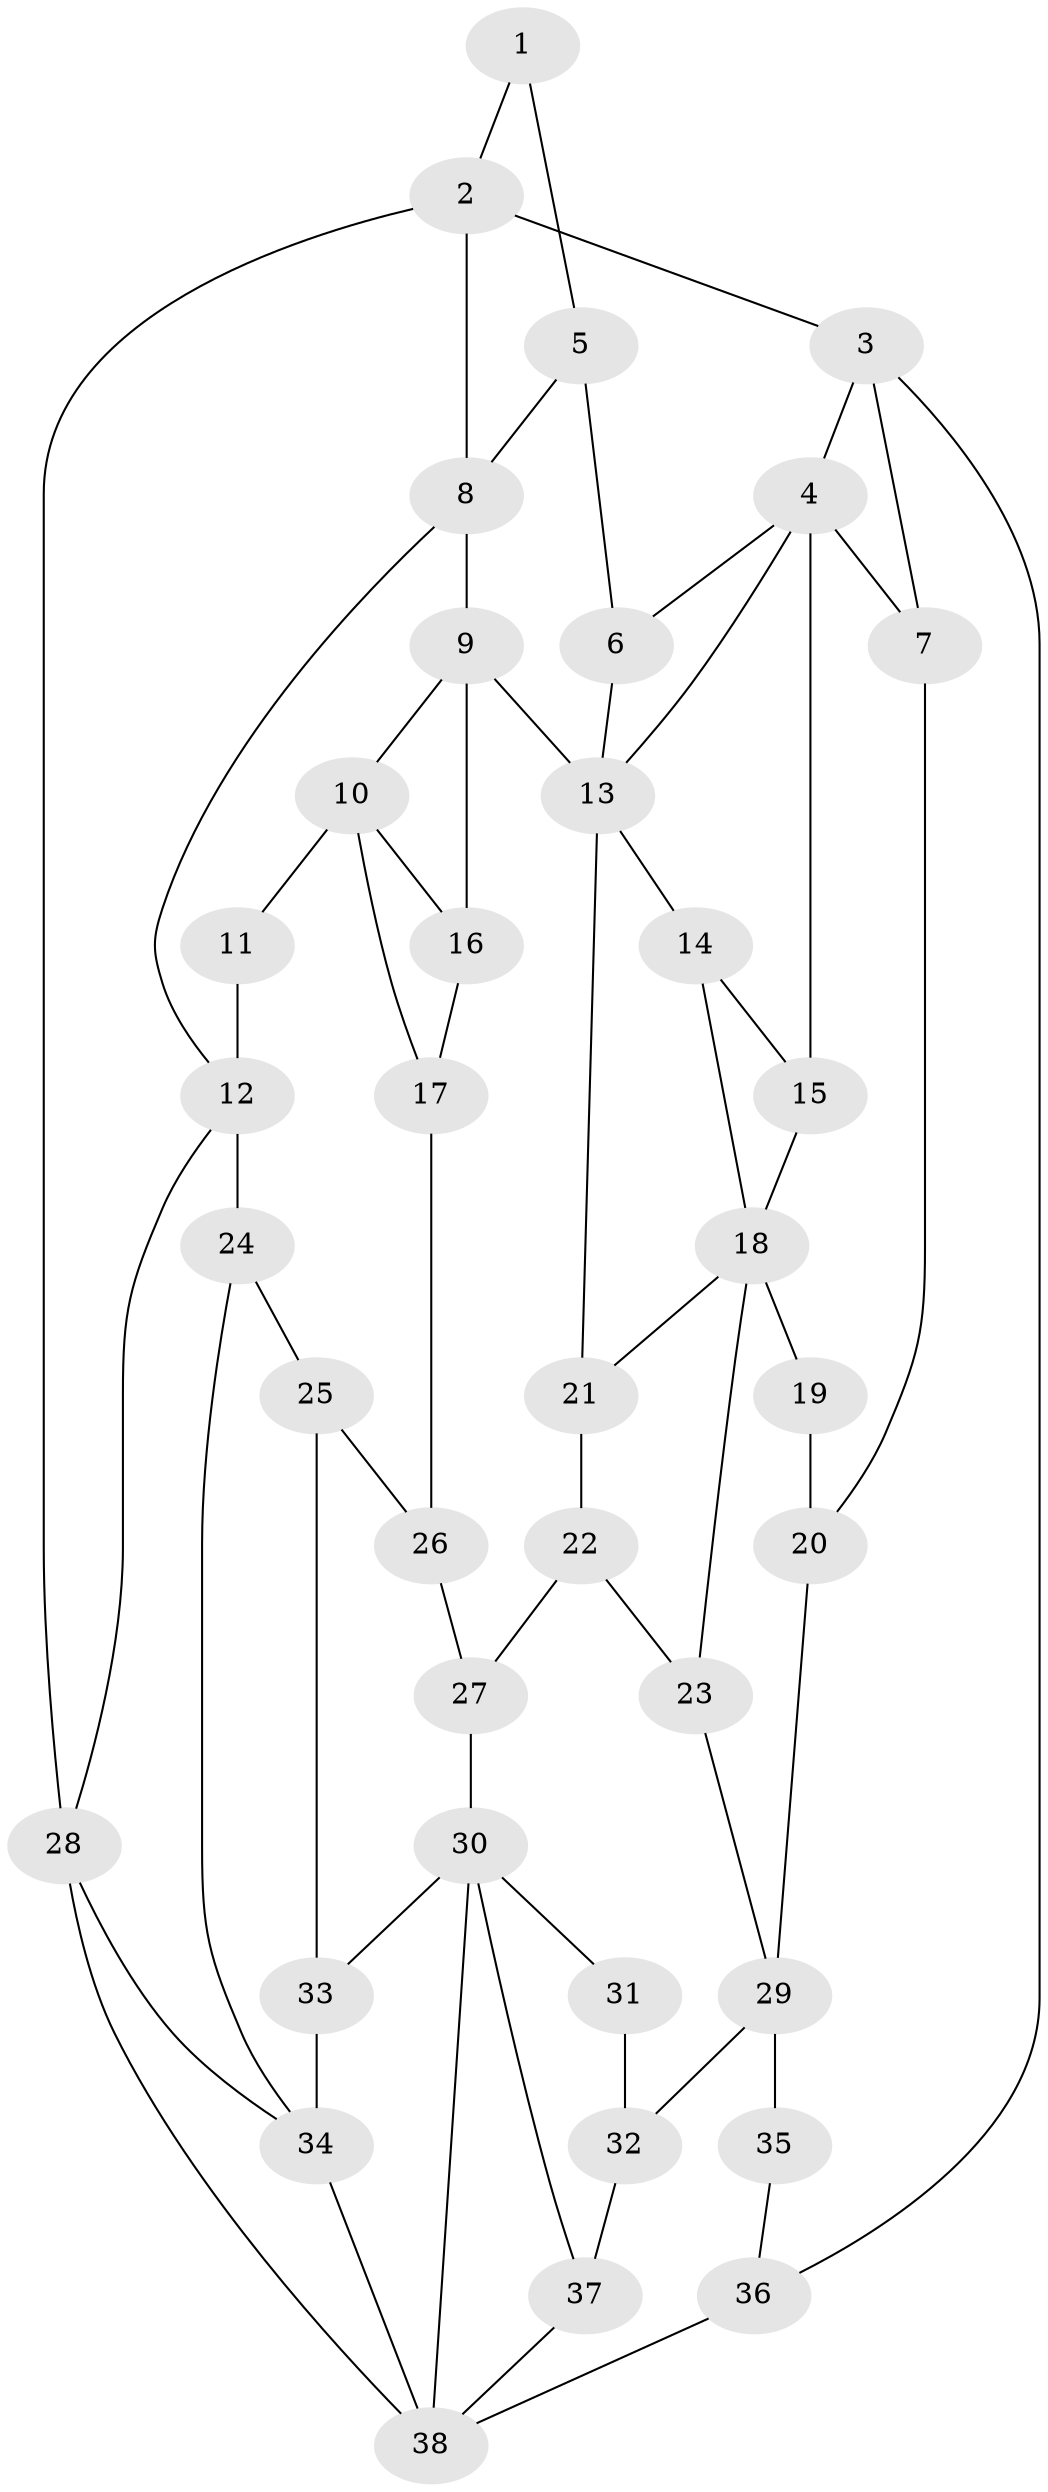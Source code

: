 // original degree distribution, {3: 0.04, 6: 0.22666666666666666, 4: 0.24, 5: 0.49333333333333335}
// Generated by graph-tools (version 1.1) at 2025/54/03/04/25 22:54:49]
// undirected, 38 vertices, 64 edges
graph export_dot {
  node [color=gray90,style=filled];
  1;
  2;
  3;
  4;
  5;
  6;
  7;
  8;
  9;
  10;
  11;
  12;
  13;
  14;
  15;
  16;
  17;
  18;
  19;
  20;
  21;
  22;
  23;
  24;
  25;
  26;
  27;
  28;
  29;
  30;
  31;
  32;
  33;
  34;
  35;
  36;
  37;
  38;
  1 -- 2 [weight=1.0];
  1 -- 5 [weight=1.0];
  2 -- 3 [weight=1.0];
  2 -- 8 [weight=1.0];
  2 -- 28 [weight=1.0];
  3 -- 4 [weight=1.0];
  3 -- 7 [weight=1.0];
  3 -- 36 [weight=1.0];
  4 -- 6 [weight=1.0];
  4 -- 7 [weight=1.0];
  4 -- 13 [weight=1.0];
  4 -- 15 [weight=1.0];
  5 -- 6 [weight=1.0];
  5 -- 8 [weight=1.0];
  6 -- 13 [weight=1.0];
  7 -- 20 [weight=1.0];
  8 -- 9 [weight=1.0];
  8 -- 12 [weight=1.0];
  9 -- 10 [weight=1.0];
  9 -- 13 [weight=2.0];
  9 -- 16 [weight=1.0];
  10 -- 11 [weight=2.0];
  10 -- 16 [weight=1.0];
  10 -- 17 [weight=1.0];
  11 -- 12 [weight=2.0];
  12 -- 24 [weight=2.0];
  12 -- 28 [weight=1.0];
  13 -- 14 [weight=1.0];
  13 -- 21 [weight=1.0];
  14 -- 15 [weight=1.0];
  14 -- 18 [weight=1.0];
  15 -- 18 [weight=1.0];
  16 -- 17 [weight=1.0];
  17 -- 26 [weight=1.0];
  18 -- 19 [weight=2.0];
  18 -- 21 [weight=1.0];
  18 -- 23 [weight=1.0];
  19 -- 20 [weight=1.0];
  20 -- 29 [weight=1.0];
  21 -- 22 [weight=1.0];
  22 -- 23 [weight=1.0];
  22 -- 27 [weight=1.0];
  23 -- 29 [weight=1.0];
  24 -- 25 [weight=1.0];
  24 -- 34 [weight=1.0];
  25 -- 26 [weight=1.0];
  25 -- 33 [weight=1.0];
  26 -- 27 [weight=1.0];
  27 -- 30 [weight=1.0];
  28 -- 34 [weight=1.0];
  28 -- 38 [weight=1.0];
  29 -- 32 [weight=2.0];
  29 -- 35 [weight=2.0];
  30 -- 31 [weight=1.0];
  30 -- 33 [weight=1.0];
  30 -- 37 [weight=1.0];
  30 -- 38 [weight=1.0];
  31 -- 32 [weight=2.0];
  32 -- 37 [weight=2.0];
  33 -- 34 [weight=2.0];
  34 -- 38 [weight=2.0];
  35 -- 36 [weight=1.0];
  36 -- 38 [weight=2.0];
  37 -- 38 [weight=1.0];
}
